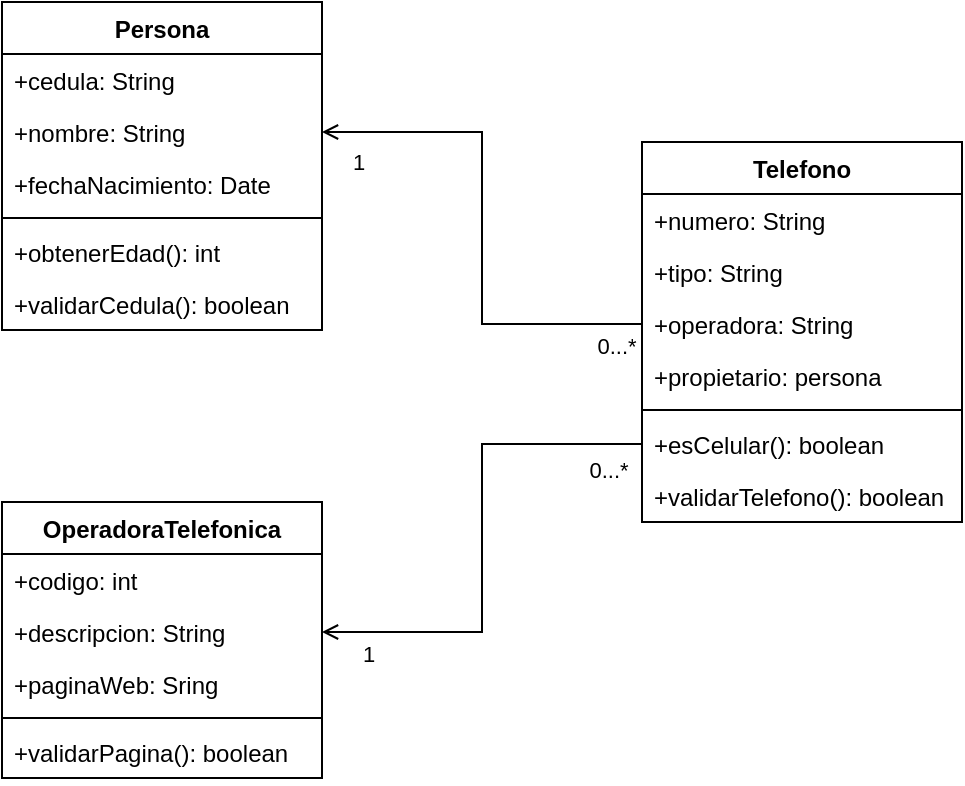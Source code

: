 <mxfile version="17.4.4" type="github">
  <diagram name="Page-1" id="c4acf3e9-155e-7222-9cf6-157b1a14988f">
    <mxGraphModel dx="1275" dy="539" grid="1" gridSize="10" guides="1" tooltips="1" connect="1" arrows="1" fold="1" page="1" pageScale="1" pageWidth="850" pageHeight="1100" background="none" math="0" shadow="0">
      <root>
        <mxCell id="0" />
        <mxCell id="1" parent="0" />
        <mxCell id="8dZp2H0Wd__w7d63Ry1L-38" value="OperadoraTelefonica" style="swimlane;fontStyle=1;align=center;verticalAlign=top;childLayout=stackLayout;horizontal=1;startSize=26;horizontalStack=0;resizeParent=1;resizeParentMax=0;resizeLast=0;collapsible=1;marginBottom=0;" vertex="1" parent="1">
          <mxGeometry x="290" y="660" width="160" height="138" as="geometry" />
        </mxCell>
        <mxCell id="8dZp2H0Wd__w7d63Ry1L-58" value="+codigo: int" style="text;strokeColor=none;fillColor=none;align=left;verticalAlign=top;spacingLeft=4;spacingRight=4;overflow=hidden;rotatable=0;points=[[0,0.5],[1,0.5]];portConstraint=eastwest;" vertex="1" parent="8dZp2H0Wd__w7d63Ry1L-38">
          <mxGeometry y="26" width="160" height="26" as="geometry" />
        </mxCell>
        <mxCell id="8dZp2H0Wd__w7d63Ry1L-39" value="+descripcion: String" style="text;strokeColor=none;fillColor=none;align=left;verticalAlign=top;spacingLeft=4;spacingRight=4;overflow=hidden;rotatable=0;points=[[0,0.5],[1,0.5]];portConstraint=eastwest;" vertex="1" parent="8dZp2H0Wd__w7d63Ry1L-38">
          <mxGeometry y="52" width="160" height="26" as="geometry" />
        </mxCell>
        <mxCell id="8dZp2H0Wd__w7d63Ry1L-57" value="+paginaWeb: Sring" style="text;strokeColor=none;fillColor=none;align=left;verticalAlign=top;spacingLeft=4;spacingRight=4;overflow=hidden;rotatable=0;points=[[0,0.5],[1,0.5]];portConstraint=eastwest;" vertex="1" parent="8dZp2H0Wd__w7d63Ry1L-38">
          <mxGeometry y="78" width="160" height="26" as="geometry" />
        </mxCell>
        <mxCell id="8dZp2H0Wd__w7d63Ry1L-40" value="" style="line;strokeWidth=1;fillColor=none;align=left;verticalAlign=middle;spacingTop=-1;spacingLeft=3;spacingRight=3;rotatable=0;labelPosition=right;points=[];portConstraint=eastwest;" vertex="1" parent="8dZp2H0Wd__w7d63Ry1L-38">
          <mxGeometry y="104" width="160" height="8" as="geometry" />
        </mxCell>
        <mxCell id="8dZp2H0Wd__w7d63Ry1L-41" value="+validarPagina(): boolean" style="text;strokeColor=none;fillColor=none;align=left;verticalAlign=top;spacingLeft=4;spacingRight=4;overflow=hidden;rotatable=0;points=[[0,0.5],[1,0.5]];portConstraint=eastwest;" vertex="1" parent="8dZp2H0Wd__w7d63Ry1L-38">
          <mxGeometry y="112" width="160" height="26" as="geometry" />
        </mxCell>
        <mxCell id="8dZp2H0Wd__w7d63Ry1L-42" value="Persona" style="swimlane;fontStyle=1;align=center;verticalAlign=top;childLayout=stackLayout;horizontal=1;startSize=26;horizontalStack=0;resizeParent=1;resizeParentMax=0;resizeLast=0;collapsible=1;marginBottom=0;" vertex="1" parent="1">
          <mxGeometry x="290" y="410" width="160" height="164" as="geometry" />
        </mxCell>
        <mxCell id="8dZp2H0Wd__w7d63Ry1L-50" value="+cedula: String" style="text;strokeColor=none;fillColor=none;align=left;verticalAlign=top;spacingLeft=4;spacingRight=4;overflow=hidden;rotatable=0;points=[[0,0.5],[1,0.5]];portConstraint=eastwest;" vertex="1" parent="8dZp2H0Wd__w7d63Ry1L-42">
          <mxGeometry y="26" width="160" height="26" as="geometry" />
        </mxCell>
        <mxCell id="8dZp2H0Wd__w7d63Ry1L-51" value="+nombre: String" style="text;strokeColor=none;fillColor=none;align=left;verticalAlign=top;spacingLeft=4;spacingRight=4;overflow=hidden;rotatable=0;points=[[0,0.5],[1,0.5]];portConstraint=eastwest;" vertex="1" parent="8dZp2H0Wd__w7d63Ry1L-42">
          <mxGeometry y="52" width="160" height="26" as="geometry" />
        </mxCell>
        <mxCell id="8dZp2H0Wd__w7d63Ry1L-43" value="+fechaNacimiento: Date" style="text;strokeColor=none;fillColor=none;align=left;verticalAlign=top;spacingLeft=4;spacingRight=4;overflow=hidden;rotatable=0;points=[[0,0.5],[1,0.5]];portConstraint=eastwest;" vertex="1" parent="8dZp2H0Wd__w7d63Ry1L-42">
          <mxGeometry y="78" width="160" height="26" as="geometry" />
        </mxCell>
        <mxCell id="8dZp2H0Wd__w7d63Ry1L-44" value="" style="line;strokeWidth=1;fillColor=none;align=left;verticalAlign=middle;spacingTop=-1;spacingLeft=3;spacingRight=3;rotatable=0;labelPosition=right;points=[];portConstraint=eastwest;" vertex="1" parent="8dZp2H0Wd__w7d63Ry1L-42">
          <mxGeometry y="104" width="160" height="8" as="geometry" />
        </mxCell>
        <mxCell id="8dZp2H0Wd__w7d63Ry1L-45" value="+obtenerEdad(): int" style="text;strokeColor=none;fillColor=none;align=left;verticalAlign=top;spacingLeft=4;spacingRight=4;overflow=hidden;rotatable=0;points=[[0,0.5],[1,0.5]];portConstraint=eastwest;" vertex="1" parent="8dZp2H0Wd__w7d63Ry1L-42">
          <mxGeometry y="112" width="160" height="26" as="geometry" />
        </mxCell>
        <mxCell id="8dZp2H0Wd__w7d63Ry1L-56" value="+validarCedula(): boolean" style="text;strokeColor=none;fillColor=none;align=left;verticalAlign=top;spacingLeft=4;spacingRight=4;overflow=hidden;rotatable=0;points=[[0,0.5],[1,0.5]];portConstraint=eastwest;" vertex="1" parent="8dZp2H0Wd__w7d63Ry1L-42">
          <mxGeometry y="138" width="160" height="26" as="geometry" />
        </mxCell>
        <mxCell id="8dZp2H0Wd__w7d63Ry1L-46" value="Telefono" style="swimlane;fontStyle=1;align=center;verticalAlign=top;childLayout=stackLayout;horizontal=1;startSize=26;horizontalStack=0;resizeParent=1;resizeParentMax=0;resizeLast=0;collapsible=1;marginBottom=0;" vertex="1" parent="1">
          <mxGeometry x="610" y="480" width="160" height="190" as="geometry" />
        </mxCell>
        <mxCell id="8dZp2H0Wd__w7d63Ry1L-52" value="+numero: String" style="text;strokeColor=none;fillColor=none;align=left;verticalAlign=top;spacingLeft=4;spacingRight=4;overflow=hidden;rotatable=0;points=[[0,0.5],[1,0.5]];portConstraint=eastwest;" vertex="1" parent="8dZp2H0Wd__w7d63Ry1L-46">
          <mxGeometry y="26" width="160" height="26" as="geometry" />
        </mxCell>
        <mxCell id="8dZp2H0Wd__w7d63Ry1L-53" value="+tipo: String" style="text;strokeColor=none;fillColor=none;align=left;verticalAlign=top;spacingLeft=4;spacingRight=4;overflow=hidden;rotatable=0;points=[[0,0.5],[1,0.5]];portConstraint=eastwest;" vertex="1" parent="8dZp2H0Wd__w7d63Ry1L-46">
          <mxGeometry y="52" width="160" height="26" as="geometry" />
        </mxCell>
        <mxCell id="8dZp2H0Wd__w7d63Ry1L-54" value="+operadora: String&#xa;" style="text;strokeColor=none;fillColor=none;align=left;verticalAlign=top;spacingLeft=4;spacingRight=4;overflow=hidden;rotatable=0;points=[[0,0.5],[1,0.5]];portConstraint=eastwest;" vertex="1" parent="8dZp2H0Wd__w7d63Ry1L-46">
          <mxGeometry y="78" width="160" height="26" as="geometry" />
        </mxCell>
        <mxCell id="8dZp2H0Wd__w7d63Ry1L-47" value="+propietario: persona" style="text;strokeColor=none;fillColor=none;align=left;verticalAlign=top;spacingLeft=4;spacingRight=4;overflow=hidden;rotatable=0;points=[[0,0.5],[1,0.5]];portConstraint=eastwest;" vertex="1" parent="8dZp2H0Wd__w7d63Ry1L-46">
          <mxGeometry y="104" width="160" height="26" as="geometry" />
        </mxCell>
        <mxCell id="8dZp2H0Wd__w7d63Ry1L-48" value="" style="line;strokeWidth=1;fillColor=none;align=left;verticalAlign=middle;spacingTop=-1;spacingLeft=3;spacingRight=3;rotatable=0;labelPosition=right;points=[];portConstraint=eastwest;" vertex="1" parent="8dZp2H0Wd__w7d63Ry1L-46">
          <mxGeometry y="130" width="160" height="8" as="geometry" />
        </mxCell>
        <mxCell id="8dZp2H0Wd__w7d63Ry1L-55" value="+esCelular(): boolean" style="text;strokeColor=none;fillColor=none;align=left;verticalAlign=top;spacingLeft=4;spacingRight=4;overflow=hidden;rotatable=0;points=[[0,0.5],[1,0.5]];portConstraint=eastwest;" vertex="1" parent="8dZp2H0Wd__w7d63Ry1L-46">
          <mxGeometry y="138" width="160" height="26" as="geometry" />
        </mxCell>
        <mxCell id="8dZp2H0Wd__w7d63Ry1L-49" value="+validarTelefono(): boolean" style="text;strokeColor=none;fillColor=none;align=left;verticalAlign=top;spacingLeft=4;spacingRight=4;overflow=hidden;rotatable=0;points=[[0,0.5],[1,0.5]];portConstraint=eastwest;" vertex="1" parent="8dZp2H0Wd__w7d63Ry1L-46">
          <mxGeometry y="164" width="160" height="26" as="geometry" />
        </mxCell>
        <mxCell id="8dZp2H0Wd__w7d63Ry1L-59" style="edgeStyle=orthogonalEdgeStyle;rounded=0;orthogonalLoop=1;jettySize=auto;html=1;startArrow=open;startFill=0;endArrow=none;endFill=0;exitX=1;exitY=0.5;exitDx=0;exitDy=0;" edge="1" parent="1" source="8dZp2H0Wd__w7d63Ry1L-51" target="8dZp2H0Wd__w7d63Ry1L-54">
          <mxGeometry relative="1" as="geometry" />
        </mxCell>
        <mxCell id="8dZp2H0Wd__w7d63Ry1L-61" value="0...*" style="edgeLabel;html=1;align=center;verticalAlign=middle;resizable=0;points=[];" vertex="1" connectable="0" parent="8dZp2H0Wd__w7d63Ry1L-59">
          <mxGeometry x="0.898" y="1" relative="1" as="geometry">
            <mxPoint y="12" as="offset" />
          </mxGeometry>
        </mxCell>
        <mxCell id="8dZp2H0Wd__w7d63Ry1L-66" value="1" style="edgeLabel;html=1;align=center;verticalAlign=middle;resizable=0;points=[];" vertex="1" connectable="0" parent="8dZp2H0Wd__w7d63Ry1L-59">
          <mxGeometry x="-0.865" y="-1" relative="1" as="geometry">
            <mxPoint y="14" as="offset" />
          </mxGeometry>
        </mxCell>
        <mxCell id="8dZp2H0Wd__w7d63Ry1L-60" style="edgeStyle=orthogonalEdgeStyle;rounded=0;orthogonalLoop=1;jettySize=auto;html=1;startArrow=open;startFill=0;endArrow=none;endFill=0;exitX=1;exitY=0.5;exitDx=0;exitDy=0;" edge="1" parent="1" source="8dZp2H0Wd__w7d63Ry1L-39" target="8dZp2H0Wd__w7d63Ry1L-55">
          <mxGeometry relative="1" as="geometry" />
        </mxCell>
        <mxCell id="8dZp2H0Wd__w7d63Ry1L-63" value="1" style="edgeLabel;html=1;align=center;verticalAlign=middle;resizable=0;points=[];" vertex="1" connectable="0" parent="8dZp2H0Wd__w7d63Ry1L-60">
          <mxGeometry x="-0.818" y="1" relative="1" as="geometry">
            <mxPoint y="12" as="offset" />
          </mxGeometry>
        </mxCell>
        <mxCell id="8dZp2H0Wd__w7d63Ry1L-64" value="0...*" style="edgeLabel;html=1;align=center;verticalAlign=middle;resizable=0;points=[];" vertex="1" connectable="0" parent="8dZp2H0Wd__w7d63Ry1L-60">
          <mxGeometry x="0.864" y="1" relative="1" as="geometry">
            <mxPoint y="14" as="offset" />
          </mxGeometry>
        </mxCell>
      </root>
    </mxGraphModel>
  </diagram>
</mxfile>
